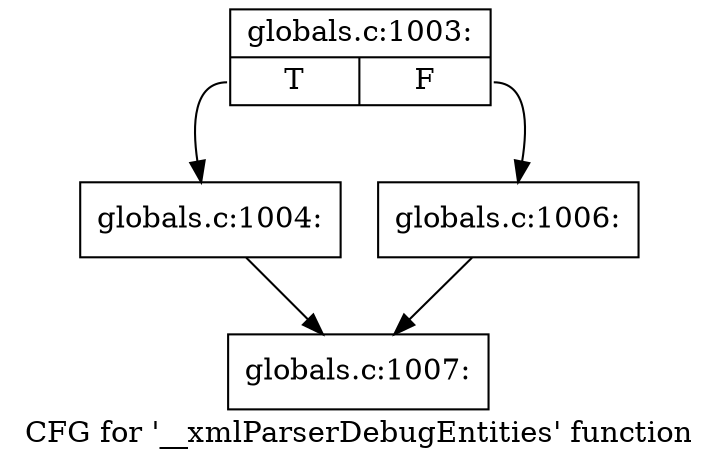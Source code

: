 digraph "CFG for '__xmlParserDebugEntities' function" {
	label="CFG for '__xmlParserDebugEntities' function";

	Node0x4ab2780 [shape=record,label="{globals.c:1003:|{<s0>T|<s1>F}}"];
	Node0x4ab2780:s0 -> Node0x4ab2ab0;
	Node0x4ab2780:s1 -> Node0x4abb7a0;
	Node0x4ab2ab0 [shape=record,label="{globals.c:1004:}"];
	Node0x4ab2ab0 -> Node0x4ab1730;
	Node0x4abb7a0 [shape=record,label="{globals.c:1006:}"];
	Node0x4abb7a0 -> Node0x4ab1730;
	Node0x4ab1730 [shape=record,label="{globals.c:1007:}"];
}

